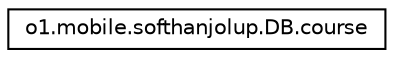 digraph "Graphical Class Hierarchy"
{
 // LATEX_PDF_SIZE
  edge [fontname="Helvetica",fontsize="10",labelfontname="Helvetica",labelfontsize="10"];
  node [fontname="Helvetica",fontsize="10",shape=record];
  rankdir="LR";
  Node0 [label="o1.mobile.softhanjolup.DB.course",height=0.2,width=0.4,color="black", fillcolor="white", style="filled",URL="$classo1_1_1mobile_1_1softhanjolup_1_1_d_b_1_1course.html",tooltip=" "];
}
